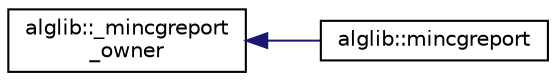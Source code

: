 digraph "Graphical Class Hierarchy"
{
  edge [fontname="Helvetica",fontsize="10",labelfontname="Helvetica",labelfontsize="10"];
  node [fontname="Helvetica",fontsize="10",shape=record];
  rankdir="LR";
  Node0 [label="alglib::_mincgreport\l_owner",height=0.2,width=0.4,color="black", fillcolor="white", style="filled",URL="$classalglib_1_1__mincgreport__owner.html"];
  Node0 -> Node1 [dir="back",color="midnightblue",fontsize="10",style="solid",fontname="Helvetica"];
  Node1 [label="alglib::mincgreport",height=0.2,width=0.4,color="black", fillcolor="white", style="filled",URL="$classalglib_1_1mincgreport.html"];
}
